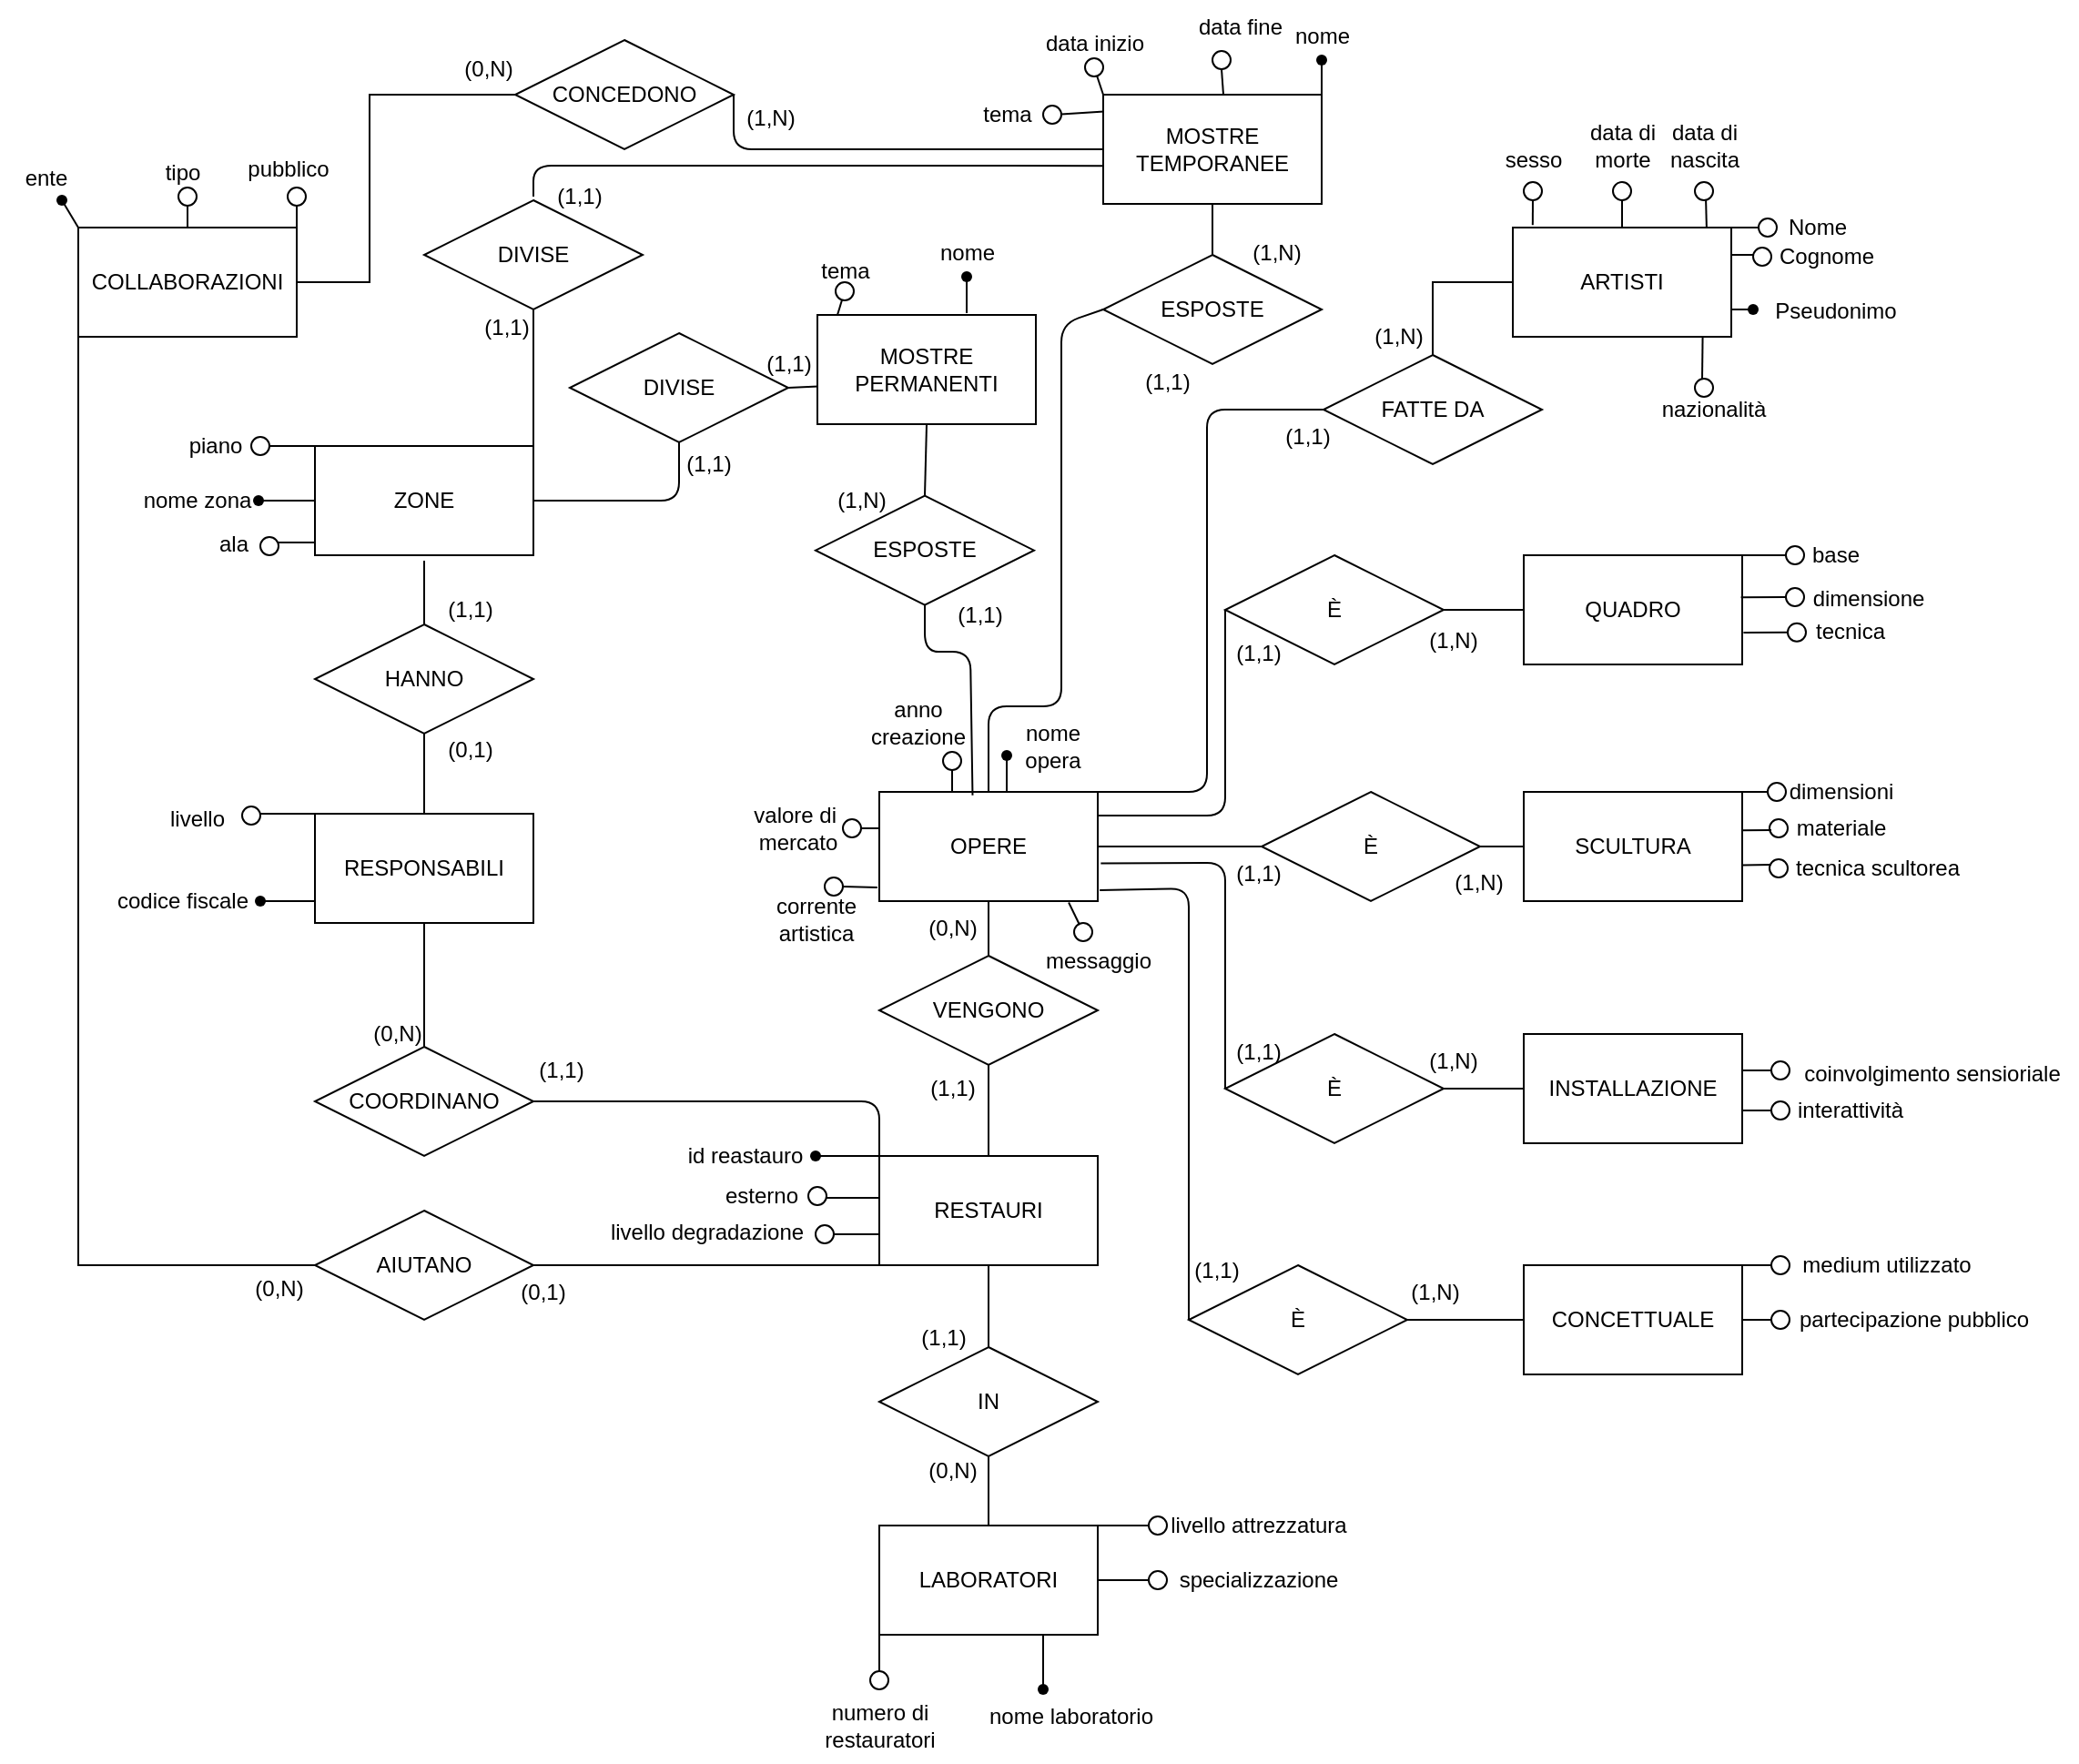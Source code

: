 <mxfile>
    <diagram id="xNnMe4KT0I3tn3u3Hzut" name="Page-1">
        <mxGraphModel dx="2915" dy="965" grid="1" gridSize="10" guides="1" tooltips="1" connect="1" arrows="1" fold="1" page="1" pageScale="1" pageWidth="850" pageHeight="1100" math="0" shadow="0">
            <root>
                <mxCell id="0"/>
                <mxCell id="1" parent="0"/>
                <mxCell id="3" value="RESTAURI" style="rounded=0;whiteSpace=wrap;html=1;" parent="1" vertex="1">
                    <mxGeometry x="30" y="685" width="120" height="60" as="geometry"/>
                </mxCell>
                <mxCell id="4" value="INSTALLAZIONE" style="rounded=0;whiteSpace=wrap;html=1;" parent="1" vertex="1">
                    <mxGeometry x="384" y="618" width="120" height="60" as="geometry"/>
                </mxCell>
                <mxCell id="5" value="SCULTURA" style="rounded=0;whiteSpace=wrap;html=1;" parent="1" vertex="1">
                    <mxGeometry x="384" y="485" width="120" height="60" as="geometry"/>
                </mxCell>
                <mxCell id="6" value="QUADRO" style="rounded=0;whiteSpace=wrap;html=1;" parent="1" vertex="1">
                    <mxGeometry x="384" y="355" width="120" height="60" as="geometry"/>
                </mxCell>
                <mxCell id="7" value="ARTISTI" style="rounded=0;whiteSpace=wrap;html=1;" parent="1" vertex="1">
                    <mxGeometry x="378" y="175" width="120" height="60" as="geometry"/>
                </mxCell>
                <mxCell id="8" value="OPERE" style="rounded=0;whiteSpace=wrap;html=1;" parent="1" vertex="1">
                    <mxGeometry x="30" y="485" width="120" height="60" as="geometry"/>
                </mxCell>
                <mxCell id="10" value="LABORATORI" style="rounded=0;whiteSpace=wrap;html=1;" parent="1" vertex="1">
                    <mxGeometry x="30" y="888" width="120" height="60" as="geometry"/>
                </mxCell>
                <mxCell id="12" value="" style="endArrow=none;html=1;rounded=0;entryX=0;entryY=0.5;entryDx=0;entryDy=0;" parent="1" target="7" edge="1">
                    <mxGeometry width="50" height="50" relative="1" as="geometry">
                        <mxPoint x="334" y="265" as="sourcePoint"/>
                        <mxPoint x="364" y="275" as="targetPoint"/>
                        <Array as="points">
                            <mxPoint x="334" y="205"/>
                        </Array>
                    </mxGeometry>
                </mxCell>
                <mxCell id="13" value="" style="endArrow=none;html=1;rounded=0;entryX=0.5;entryY=1;entryDx=0;entryDy=0;exitX=0.5;exitY=0;exitDx=0;exitDy=0;" parent="1" source="16" target="8" edge="1">
                    <mxGeometry width="50" height="50" relative="1" as="geometry">
                        <mxPoint x="190" y="775" as="sourcePoint"/>
                        <mxPoint x="240" y="725" as="targetPoint"/>
                    </mxGeometry>
                </mxCell>
                <mxCell id="14" value="" style="endArrow=none;html=1;rounded=0;entryX=0;entryY=0.5;entryDx=0;entryDy=0;exitX=1;exitY=0.5;exitDx=0;exitDy=0;" parent="1" source="211" target="4" edge="1">
                    <mxGeometry width="50" height="50" relative="1" as="geometry">
                        <mxPoint x="340" y="518" as="sourcePoint"/>
                        <mxPoint x="380" y="535" as="targetPoint"/>
                        <Array as="points">
                            <mxPoint x="340" y="648"/>
                        </Array>
                    </mxGeometry>
                </mxCell>
                <mxCell id="15" value="" style="endArrow=none;html=1;rounded=0;entryX=0;entryY=0.5;entryDx=0;entryDy=0;exitX=1;exitY=0.5;exitDx=0;exitDy=0;" parent="1" source="213" target="6" edge="1">
                    <mxGeometry width="50" height="50" relative="1" as="geometry">
                        <mxPoint x="340" y="518" as="sourcePoint"/>
                        <mxPoint x="370" y="385" as="targetPoint"/>
                        <Array as="points">
                            <mxPoint x="340" y="385"/>
                        </Array>
                    </mxGeometry>
                </mxCell>
                <mxCell id="16" value="VENGONO" style="rhombus;whiteSpace=wrap;html=1;" parent="1" vertex="1">
                    <mxGeometry x="30" y="575" width="120" height="60" as="geometry"/>
                </mxCell>
                <mxCell id="17" value="IN" style="rhombus;whiteSpace=wrap;html=1;" parent="1" vertex="1">
                    <mxGeometry x="30" y="790" width="120" height="60" as="geometry"/>
                </mxCell>
                <mxCell id="18" value="ESPOSTE" style="rhombus;whiteSpace=wrap;html=1;" parent="1" vertex="1">
                    <mxGeometry x="153" y="190" width="120" height="60" as="geometry"/>
                </mxCell>
                <mxCell id="19" value="COORDINANO" style="rhombus;whiteSpace=wrap;html=1;" parent="1" vertex="1">
                    <mxGeometry x="-280" y="625" width="120" height="60" as="geometry"/>
                </mxCell>
                <mxCell id="20" value="HANNO" style="rhombus;whiteSpace=wrap;html=1;" parent="1" vertex="1">
                    <mxGeometry x="-280" y="393" width="120" height="60" as="geometry"/>
                </mxCell>
                <mxCell id="21" value="CONCEDONO" style="rhombus;whiteSpace=wrap;html=1;" parent="1" vertex="1">
                    <mxGeometry x="-170" y="72" width="120" height="60" as="geometry"/>
                </mxCell>
                <mxCell id="22" value="DIVISE" style="rhombus;whiteSpace=wrap;html=1;" parent="1" vertex="1">
                    <mxGeometry x="-220" y="160" width="120" height="60" as="geometry"/>
                </mxCell>
                <mxCell id="23" value="" style="endArrow=none;html=1;rounded=0;entryX=0.5;entryY=1;entryDx=0;entryDy=0;exitX=0.5;exitY=0;exitDx=0;exitDy=0;" parent="1" source="17" target="3" edge="1">
                    <mxGeometry width="50" height="50" relative="1" as="geometry">
                        <mxPoint x="220" y="825" as="sourcePoint"/>
                        <mxPoint x="270" y="775" as="targetPoint"/>
                    </mxGeometry>
                </mxCell>
                <mxCell id="30" value="" style="endArrow=none;html=1;rounded=0;entryX=0.5;entryY=1;entryDx=0;entryDy=0;exitX=0.5;exitY=0;exitDx=0;exitDy=0;" parent="1" source="3" target="16" edge="1">
                    <mxGeometry width="50" height="50" relative="1" as="geometry">
                        <mxPoint x="180" y="625" as="sourcePoint"/>
                        <mxPoint x="230" y="575" as="targetPoint"/>
                    </mxGeometry>
                </mxCell>
                <mxCell id="31" value="" style="endArrow=none;html=1;rounded=0;entryX=0.5;entryY=1;entryDx=0;entryDy=0;exitX=0.5;exitY=0;exitDx=0;exitDy=0;" parent="1" source="10" target="17" edge="1">
                    <mxGeometry width="50" height="50" relative="1" as="geometry">
                        <mxPoint x="-60" y="865" as="sourcePoint"/>
                        <mxPoint x="-10" y="815" as="targetPoint"/>
                    </mxGeometry>
                </mxCell>
                <mxCell id="33" value="MOSTRE&lt;br&gt;TEMPORANEE" style="rounded=0;whiteSpace=wrap;html=1;" parent="1" vertex="1">
                    <mxGeometry x="153" y="102" width="120" height="60" as="geometry"/>
                </mxCell>
                <mxCell id="34" value="MOSTRE&lt;br&gt;PERMANENTI" style="rounded=0;whiteSpace=wrap;html=1;" parent="1" vertex="1">
                    <mxGeometry x="-4" y="223" width="120" height="60" as="geometry"/>
                </mxCell>
                <mxCell id="35" value="ZONE" style="rounded=0;whiteSpace=wrap;html=1;" parent="1" vertex="1">
                    <mxGeometry x="-280" y="295" width="120" height="60" as="geometry"/>
                </mxCell>
                <mxCell id="36" value="RESPONSABILI" style="rounded=0;whiteSpace=wrap;html=1;" parent="1" vertex="1">
                    <mxGeometry x="-280" y="497" width="120" height="60" as="geometry"/>
                </mxCell>
                <mxCell id="37" value="" style="endArrow=none;html=1;rounded=0;entryX=0.5;entryY=1;entryDx=0;entryDy=0;exitX=0.5;exitY=0;exitDx=0;exitDy=0;" parent="1" source="36" target="20" edge="1">
                    <mxGeometry width="50" height="50" relative="1" as="geometry">
                        <mxPoint x="-320" y="455" as="sourcePoint"/>
                        <mxPoint x="-480" y="575" as="targetPoint"/>
                    </mxGeometry>
                </mxCell>
                <mxCell id="38" value="COLLABORAZIONI" style="rounded=0;whiteSpace=wrap;html=1;" parent="1" vertex="1">
                    <mxGeometry x="-410" y="175" width="120" height="60" as="geometry"/>
                </mxCell>
                <mxCell id="39" value="" style="endArrow=none;html=1;rounded=0;exitX=0;exitY=0.5;exitDx=0;exitDy=0;" parent="1" source="40" edge="1">
                    <mxGeometry width="50" height="50" relative="1" as="geometry">
                        <mxPoint x="-440" y="728.333" as="sourcePoint"/>
                        <mxPoint x="-410" y="238" as="targetPoint"/>
                        <Array as="points">
                            <mxPoint x="-410" y="745"/>
                            <mxPoint x="-410" y="228"/>
                        </Array>
                    </mxGeometry>
                </mxCell>
                <mxCell id="40" value="AIUTANO" style="rhombus;whiteSpace=wrap;html=1;" parent="1" vertex="1">
                    <mxGeometry x="-280" y="715" width="120" height="60" as="geometry"/>
                </mxCell>
                <mxCell id="41" value="" style="endArrow=none;html=1;rounded=0;entryX=0;entryY=0.5;entryDx=0;entryDy=0;exitX=1;exitY=0.5;exitDx=0;exitDy=0;" parent="1" source="38" target="21" edge="1">
                    <mxGeometry width="50" height="50" relative="1" as="geometry">
                        <mxPoint x="-260" y="285" as="sourcePoint"/>
                        <mxPoint x="-280" y="205" as="targetPoint"/>
                        <Array as="points">
                            <mxPoint x="-250" y="205"/>
                            <mxPoint x="-250" y="102"/>
                        </Array>
                    </mxGeometry>
                </mxCell>
                <mxCell id="44" value="" style="ellipse;whiteSpace=wrap;html=1;aspect=fixed;" parent="1" vertex="1">
                    <mxGeometry x="10" y="500" width="10" height="10" as="geometry"/>
                </mxCell>
                <mxCell id="45" value="" style="ellipse;whiteSpace=wrap;html=1;aspect=fixed;" parent="1" vertex="1">
                    <mxGeometry y="532" width="10" height="10" as="geometry"/>
                </mxCell>
                <mxCell id="46" value="" style="ellipse;whiteSpace=wrap;html=1;aspect=fixed;" parent="1" vertex="1">
                    <mxGeometry x="520" y="655" width="10" height="10" as="geometry"/>
                </mxCell>
                <mxCell id="47" value="" style="ellipse;whiteSpace=wrap;html=1;aspect=fixed;" parent="1" vertex="1">
                    <mxGeometry x="529" y="392.34" width="10" height="10" as="geometry"/>
                </mxCell>
                <mxCell id="48" value="" style="ellipse;whiteSpace=wrap;html=1;aspect=fixed;" parent="1" vertex="1">
                    <mxGeometry x="519" y="500" width="10" height="10" as="geometry"/>
                </mxCell>
                <mxCell id="49" value="" style="ellipse;whiteSpace=wrap;html=1;aspect=fixed;" parent="1" vertex="1">
                    <mxGeometry x="519" y="522" width="10" height="10" as="geometry"/>
                </mxCell>
                <mxCell id="50" value="" style="ellipse;whiteSpace=wrap;html=1;aspect=fixed;" parent="1" vertex="1">
                    <mxGeometry x="520" y="633" width="10" height="10" as="geometry"/>
                </mxCell>
                <mxCell id="51" value="" style="ellipse;whiteSpace=wrap;html=1;aspect=fixed;" parent="1" vertex="1">
                    <mxGeometry x="137" y="557" width="10" height="10" as="geometry"/>
                </mxCell>
                <mxCell id="52" value="" style="ellipse;whiteSpace=wrap;html=1;aspect=fixed;" parent="1" vertex="1">
                    <mxGeometry x="520" y="740" width="10" height="10" as="geometry"/>
                </mxCell>
                <mxCell id="53" value="" style="ellipse;whiteSpace=wrap;html=1;aspect=fixed;" parent="1" vertex="1">
                    <mxGeometry x="520" y="770" width="10" height="10" as="geometry"/>
                </mxCell>
                <mxCell id="54" value="" style="endArrow=none;html=1;" parent="1" target="55" edge="1">
                    <mxGeometry width="50" height="50" relative="1" as="geometry">
                        <mxPoint x="100" y="485" as="sourcePoint"/>
                        <mxPoint x="100" y="465" as="targetPoint"/>
                    </mxGeometry>
                </mxCell>
                <mxCell id="55" value="" style="shape=waypoint;sketch=0;fillStyle=solid;size=6;pointerEvents=1;points=[];fillColor=none;resizable=0;rotatable=0;perimeter=centerPerimeter;snapToPoint=1;" parent="1" vertex="1">
                    <mxGeometry x="90.0" y="455" width="20" height="20" as="geometry"/>
                </mxCell>
                <mxCell id="56" value="nome&lt;br&gt;opera" style="text;html=1;align=center;verticalAlign=middle;resizable=0;points=[];autosize=1;strokeColor=none;fillColor=none;" parent="1" vertex="1">
                    <mxGeometry x="100" y="440" width="50" height="40" as="geometry"/>
                </mxCell>
                <mxCell id="57" value="anno&lt;br&gt;creazione" style="text;html=1;align=center;verticalAlign=middle;resizable=0;points=[];autosize=1;strokeColor=none;fillColor=none;" parent="1" vertex="1">
                    <mxGeometry x="11" y="427" width="80" height="40" as="geometry"/>
                </mxCell>
                <mxCell id="58" value="" style="endArrow=none;html=1;startArrow=none;" parent="1" source="60" edge="1">
                    <mxGeometry width="50" height="50" relative="1" as="geometry">
                        <mxPoint x="70" y="465" as="sourcePoint"/>
                        <mxPoint x="70" y="485" as="targetPoint"/>
                    </mxGeometry>
                </mxCell>
                <mxCell id="59" value="" style="endArrow=none;html=1;" parent="1" target="60" edge="1">
                    <mxGeometry width="50" height="50" relative="1" as="geometry">
                        <mxPoint x="70" y="465" as="sourcePoint"/>
                        <mxPoint x="70.0" y="485" as="targetPoint"/>
                    </mxGeometry>
                </mxCell>
                <mxCell id="60" value="" style="ellipse;whiteSpace=wrap;html=1;aspect=fixed;" parent="1" vertex="1">
                    <mxGeometry x="65" y="463" width="10" height="10" as="geometry"/>
                </mxCell>
                <mxCell id="61" value="FATTE DA" style="rhombus;whiteSpace=wrap;html=1;" parent="1" vertex="1">
                    <mxGeometry x="274" y="245" width="120" height="60" as="geometry"/>
                </mxCell>
                <mxCell id="62" value="" style="endArrow=none;html=1;entryX=0;entryY=0.5;entryDx=0;entryDy=0;exitX=1;exitY=0;exitDx=0;exitDy=0;" parent="1" source="8" target="61" edge="1">
                    <mxGeometry width="50" height="50" relative="1" as="geometry">
                        <mxPoint x="222" y="355.0" as="sourcePoint"/>
                        <mxPoint x="342" y="325" as="targetPoint"/>
                        <Array as="points">
                            <mxPoint x="210" y="485"/>
                            <mxPoint x="210" y="275"/>
                        </Array>
                    </mxGeometry>
                </mxCell>
                <mxCell id="65" value="" style="endArrow=none;html=1;" parent="1" edge="1">
                    <mxGeometry width="50" height="50" relative="1" as="geometry">
                        <mxPoint x="20" y="505" as="sourcePoint"/>
                        <mxPoint x="30" y="505" as="targetPoint"/>
                    </mxGeometry>
                </mxCell>
                <mxCell id="66" value="valore di&amp;nbsp;&lt;br&gt;mercato" style="text;html=1;align=center;verticalAlign=middle;resizable=0;points=[];autosize=1;strokeColor=none;fillColor=none;" parent="1" vertex="1">
                    <mxGeometry x="-50" y="485" width="70" height="40" as="geometry"/>
                </mxCell>
                <mxCell id="67" value="CONCETTUALE" style="rounded=0;whiteSpace=wrap;html=1;" parent="1" vertex="1">
                    <mxGeometry x="384" y="745" width="120" height="60" as="geometry"/>
                </mxCell>
                <mxCell id="68" value="" style="endArrow=none;html=1;entryX=0;entryY=0.5;entryDx=0;entryDy=0;exitX=1;exitY=0.5;exitDx=0;exitDy=0;" parent="1" source="212" target="5" edge="1">
                    <mxGeometry width="50" height="50" relative="1" as="geometry">
                        <mxPoint x="340" y="515" as="sourcePoint"/>
                        <mxPoint x="360" y="548" as="targetPoint"/>
                    </mxGeometry>
                </mxCell>
                <mxCell id="70" value="" style="endArrow=none;html=1;exitX=1;exitY=0;exitDx=0;exitDy=0;startArrow=none;" parent="1" source="72" edge="1">
                    <mxGeometry width="50" height="50" relative="1" as="geometry">
                        <mxPoint x="510" y="378" as="sourcePoint"/>
                        <mxPoint x="530" y="355" as="targetPoint"/>
                    </mxGeometry>
                </mxCell>
                <mxCell id="71" value="" style="endArrow=none;html=1;exitX=1;exitY=0;exitDx=0;exitDy=0;" parent="1" source="6" target="72" edge="1">
                    <mxGeometry width="50" height="50" relative="1" as="geometry">
                        <mxPoint x="504" y="355.0" as="sourcePoint"/>
                        <mxPoint x="530" y="355" as="targetPoint"/>
                    </mxGeometry>
                </mxCell>
                <mxCell id="72" value="" style="ellipse;whiteSpace=wrap;html=1;aspect=fixed;" parent="1" vertex="1">
                    <mxGeometry x="528" y="350" width="10" height="10" as="geometry"/>
                </mxCell>
                <mxCell id="73" value="base" style="text;html=1;align=center;verticalAlign=middle;resizable=0;points=[];autosize=1;strokeColor=none;fillColor=none;" parent="1" vertex="1">
                    <mxGeometry x="530" y="340" width="50" height="30" as="geometry"/>
                </mxCell>
                <mxCell id="74" value="" style="endArrow=none;html=1;exitX=0.994;exitY=0.386;exitDx=0;exitDy=0;exitPerimeter=0;startArrow=none;" parent="1" source="76" edge="1">
                    <mxGeometry width="50" height="50" relative="1" as="geometry">
                        <mxPoint x="560" y="428" as="sourcePoint"/>
                        <mxPoint x="530" y="378" as="targetPoint"/>
                    </mxGeometry>
                </mxCell>
                <mxCell id="75" value="" style="endArrow=none;html=1;exitX=0.994;exitY=0.386;exitDx=0;exitDy=0;exitPerimeter=0;" parent="1" source="6" target="76" edge="1">
                    <mxGeometry width="50" height="50" relative="1" as="geometry">
                        <mxPoint x="503.28" y="378.16" as="sourcePoint"/>
                        <mxPoint x="530" y="378" as="targetPoint"/>
                    </mxGeometry>
                </mxCell>
                <mxCell id="76" value="" style="ellipse;whiteSpace=wrap;html=1;aspect=fixed;" parent="1" vertex="1">
                    <mxGeometry x="528" y="373" width="10" height="10" as="geometry"/>
                </mxCell>
                <mxCell id="77" value="dimensione" style="text;html=1;align=center;verticalAlign=middle;resizable=0;points=[];autosize=1;strokeColor=none;fillColor=none;" parent="1" vertex="1">
                    <mxGeometry x="533" y="364.34" width="80" height="30" as="geometry"/>
                </mxCell>
                <mxCell id="78" value="" style="endArrow=none;html=1;exitX=1.006;exitY=0.642;exitDx=0;exitDy=0;exitPerimeter=0;entryX=0;entryY=0.5;entryDx=0;entryDy=0;" parent="1" target="47" edge="1">
                    <mxGeometry width="50" height="50" relative="1" as="geometry">
                        <mxPoint x="504.72" y="397.52" as="sourcePoint"/>
                        <mxPoint x="529" y="399.34" as="targetPoint"/>
                    </mxGeometry>
                </mxCell>
                <mxCell id="79" value="" style="endArrow=none;html=1;entryX=-0.009;entryY=0.874;entryDx=0;entryDy=0;entryPerimeter=0;" parent="1" target="8" edge="1">
                    <mxGeometry width="50" height="50" relative="1" as="geometry">
                        <mxPoint x="10" y="537" as="sourcePoint"/>
                        <mxPoint x="10" y="558" as="targetPoint"/>
                    </mxGeometry>
                </mxCell>
                <mxCell id="80" value="corrente&lt;br&gt;artistica" style="text;html=1;align=center;verticalAlign=middle;resizable=0;points=[];autosize=1;strokeColor=none;fillColor=none;" parent="1" vertex="1">
                    <mxGeometry x="-40" y="535" width="70" height="40" as="geometry"/>
                </mxCell>
                <mxCell id="81" value="tecnica" style="text;html=1;align=center;verticalAlign=middle;resizable=0;points=[];autosize=1;strokeColor=none;fillColor=none;" parent="1" vertex="1">
                    <mxGeometry x="533" y="382.34" width="60" height="30" as="geometry"/>
                </mxCell>
                <mxCell id="82" value="" style="endArrow=none;html=1;exitX=1;exitY=0;exitDx=0;exitDy=0;startArrow=none;" parent="1" source="84" edge="1">
                    <mxGeometry width="50" height="50" relative="1" as="geometry">
                        <mxPoint x="530" y="538" as="sourcePoint"/>
                        <mxPoint x="520" y="485" as="targetPoint"/>
                    </mxGeometry>
                </mxCell>
                <mxCell id="83" value="" style="endArrow=none;html=1;exitX=1;exitY=0;exitDx=0;exitDy=0;" parent="1" source="5" target="84" edge="1">
                    <mxGeometry width="50" height="50" relative="1" as="geometry">
                        <mxPoint x="504" y="485" as="sourcePoint"/>
                        <mxPoint x="520" y="485" as="targetPoint"/>
                    </mxGeometry>
                </mxCell>
                <mxCell id="84" value="" style="ellipse;whiteSpace=wrap;html=1;aspect=fixed;" parent="1" vertex="1">
                    <mxGeometry x="518" y="480" width="10" height="10" as="geometry"/>
                </mxCell>
                <mxCell id="85" value="dimensioni" style="text;html=1;align=center;verticalAlign=middle;resizable=0;points=[];autosize=1;strokeColor=none;fillColor=none;" parent="1" vertex="1">
                    <mxGeometry x="518" y="470" width="80" height="30" as="geometry"/>
                </mxCell>
                <mxCell id="86" value="" style="endArrow=none;html=1;exitX=0.999;exitY=0.671;exitDx=0;exitDy=0;exitPerimeter=0;" parent="1" source="5" edge="1">
                    <mxGeometry width="50" height="50" relative="1" as="geometry">
                        <mxPoint x="570" y="588" as="sourcePoint"/>
                        <mxPoint x="520" y="525" as="targetPoint"/>
                    </mxGeometry>
                </mxCell>
                <mxCell id="87" value="" style="endArrow=none;html=1;exitX=0.996;exitY=0.353;exitDx=0;exitDy=0;exitPerimeter=0;" parent="1" source="5" edge="1">
                    <mxGeometry width="50" height="50" relative="1" as="geometry">
                        <mxPoint x="530" y="568" as="sourcePoint"/>
                        <mxPoint x="520" y="506" as="targetPoint"/>
                    </mxGeometry>
                </mxCell>
                <mxCell id="88" value="materiale" style="text;html=1;align=center;verticalAlign=middle;resizable=0;points=[];autosize=1;strokeColor=none;fillColor=none;" parent="1" vertex="1">
                    <mxGeometry x="523" y="490" width="70" height="30" as="geometry"/>
                </mxCell>
                <mxCell id="89" value="tecnica scultorea" style="text;html=1;align=center;verticalAlign=middle;resizable=0;points=[];autosize=1;strokeColor=none;fillColor=none;" parent="1" vertex="1">
                    <mxGeometry x="523" y="512" width="110" height="30" as="geometry"/>
                </mxCell>
                <mxCell id="90" value="" style="endArrow=none;html=1;exitX=1.002;exitY=0.333;exitDx=0;exitDy=0;exitPerimeter=0;" parent="1" source="4" edge="1">
                    <mxGeometry width="50" height="50" relative="1" as="geometry">
                        <mxPoint x="510" y="688" as="sourcePoint"/>
                        <mxPoint x="520" y="638" as="targetPoint"/>
                    </mxGeometry>
                </mxCell>
                <mxCell id="91" value="" style="endArrow=none;html=1;exitX=0.999;exitY=0.683;exitDx=0;exitDy=0;exitPerimeter=0;" parent="1" edge="1">
                    <mxGeometry width="50" height="50" relative="1" as="geometry">
                        <mxPoint x="503.88" y="659.98" as="sourcePoint"/>
                        <mxPoint x="520" y="660" as="targetPoint"/>
                    </mxGeometry>
                </mxCell>
                <mxCell id="92" value="" style="endArrow=none;html=1;entryX=0.867;entryY=1.013;entryDx=0;entryDy=0;entryPerimeter=0;" parent="1" target="8" edge="1">
                    <mxGeometry width="50" height="50" relative="1" as="geometry">
                        <mxPoint x="140" y="558" as="sourcePoint"/>
                        <mxPoint x="210" y="568" as="targetPoint"/>
                    </mxGeometry>
                </mxCell>
                <mxCell id="93" value="messaggio" style="text;html=1;align=center;verticalAlign=middle;resizable=0;points=[];autosize=1;strokeColor=none;fillColor=none;" parent="1" vertex="1">
                    <mxGeometry x="110" y="563" width="80" height="30" as="geometry"/>
                </mxCell>
                <mxCell id="94" value="coinvolgimento sensioriale" style="text;html=1;align=center;verticalAlign=middle;resizable=0;points=[];autosize=1;strokeColor=none;fillColor=none;" parent="1" vertex="1">
                    <mxGeometry x="528" y="625" width="160" height="30" as="geometry"/>
                </mxCell>
                <mxCell id="95" value="interattività" style="text;html=1;align=center;verticalAlign=middle;resizable=0;points=[];autosize=1;strokeColor=none;fillColor=none;" parent="1" vertex="1">
                    <mxGeometry x="523" y="645" width="80" height="30" as="geometry"/>
                </mxCell>
                <mxCell id="96" value="" style="endArrow=none;html=1;exitX=1;exitY=0;exitDx=0;exitDy=0;" parent="1" source="67" edge="1">
                    <mxGeometry width="50" height="50" relative="1" as="geometry">
                        <mxPoint x="530" y="808" as="sourcePoint"/>
                        <mxPoint x="520" y="745" as="targetPoint"/>
                    </mxGeometry>
                </mxCell>
                <mxCell id="97" value="medium utilizzato" style="text;html=1;align=center;verticalAlign=middle;resizable=0;points=[];autosize=1;strokeColor=none;fillColor=none;" parent="1" vertex="1">
                    <mxGeometry x="523" y="730" width="120" height="30" as="geometry"/>
                </mxCell>
                <mxCell id="98" value="" style="endArrow=none;html=1;exitX=1;exitY=0.5;exitDx=0;exitDy=0;" parent="1" source="67" edge="1">
                    <mxGeometry width="50" height="50" relative="1" as="geometry">
                        <mxPoint x="530" y="838" as="sourcePoint"/>
                        <mxPoint x="520" y="775" as="targetPoint"/>
                    </mxGeometry>
                </mxCell>
                <mxCell id="99" value="partecipazione pubblico" style="text;html=1;align=center;verticalAlign=middle;resizable=0;points=[];autosize=1;strokeColor=none;fillColor=none;" parent="1" vertex="1">
                    <mxGeometry x="523" y="760" width="150" height="30" as="geometry"/>
                </mxCell>
                <mxCell id="100" value="" style="endArrow=none;html=1;exitX=1;exitY=0;exitDx=0;exitDy=0;startArrow=none;" parent="1" source="102" edge="1">
                    <mxGeometry width="50" height="50" relative="1" as="geometry">
                        <mxPoint x="500" y="178" as="sourcePoint"/>
                        <mxPoint x="520.0" y="175" as="targetPoint"/>
                    </mxGeometry>
                </mxCell>
                <mxCell id="101" value="" style="endArrow=none;html=1;exitX=1;exitY=0;exitDx=0;exitDy=0;" parent="1" source="7" target="102" edge="1">
                    <mxGeometry width="50" height="50" relative="1" as="geometry">
                        <mxPoint x="498" y="175" as="sourcePoint"/>
                        <mxPoint x="520" y="175" as="targetPoint"/>
                    </mxGeometry>
                </mxCell>
                <mxCell id="102" value="" style="ellipse;whiteSpace=wrap;html=1;aspect=fixed;" parent="1" vertex="1">
                    <mxGeometry x="513" y="170" width="10" height="10" as="geometry"/>
                </mxCell>
                <mxCell id="103" value="Nome" style="text;html=1;align=center;verticalAlign=middle;resizable=0;points=[];autosize=1;strokeColor=none;fillColor=none;" parent="1" vertex="1">
                    <mxGeometry x="515" y="160" width="60" height="30" as="geometry"/>
                </mxCell>
                <mxCell id="104" value="" style="endArrow=none;html=1;exitX=1;exitY=0.25;exitDx=0;exitDy=0;" parent="1" source="7" edge="1">
                    <mxGeometry width="50" height="50" relative="1" as="geometry">
                        <mxPoint x="520" y="238" as="sourcePoint"/>
                        <mxPoint x="510.0" y="190" as="targetPoint"/>
                    </mxGeometry>
                </mxCell>
                <mxCell id="105" value="" style="ellipse;whiteSpace=wrap;html=1;aspect=fixed;" parent="1" vertex="1">
                    <mxGeometry x="510" y="186" width="10" height="10" as="geometry"/>
                </mxCell>
                <mxCell id="106" value="Cognome" style="text;html=1;align=center;verticalAlign=middle;resizable=0;points=[];autosize=1;strokeColor=none;fillColor=none;" parent="1" vertex="1">
                    <mxGeometry x="510" y="176" width="80" height="30" as="geometry"/>
                </mxCell>
                <mxCell id="107" value="" style="endArrow=none;html=1;exitX=1;exitY=0.75;exitDx=0;exitDy=0;" parent="1" source="7" target="125" edge="1">
                    <mxGeometry width="50" height="50" relative="1" as="geometry">
                        <mxPoint x="530" y="268" as="sourcePoint"/>
                        <mxPoint x="510" y="220" as="targetPoint"/>
                    </mxGeometry>
                </mxCell>
                <mxCell id="108" value="Pseudonimo" style="text;html=1;align=center;verticalAlign=middle;resizable=0;points=[];autosize=1;strokeColor=none;fillColor=none;" parent="1" vertex="1">
                    <mxGeometry x="510" y="206" width="90" height="30" as="geometry"/>
                </mxCell>
                <mxCell id="109" value="" style="endArrow=none;html=1;exitX=0.887;exitY=-0.001;exitDx=0;exitDy=0;exitPerimeter=0;" parent="1" source="7" edge="1">
                    <mxGeometry width="50" height="50" relative="1" as="geometry">
                        <mxPoint x="480" y="168" as="sourcePoint"/>
                        <mxPoint x="484" y="158.0" as="targetPoint"/>
                    </mxGeometry>
                </mxCell>
                <mxCell id="110" value="" style="ellipse;whiteSpace=wrap;html=1;aspect=fixed;" parent="1" vertex="1">
                    <mxGeometry x="478" y="150" width="10" height="10" as="geometry"/>
                </mxCell>
                <mxCell id="111" value="data di &lt;br&gt;nascita" style="text;html=1;align=center;verticalAlign=middle;resizable=0;points=[];autosize=1;strokeColor=none;fillColor=none;" parent="1" vertex="1">
                    <mxGeometry x="453" y="110" width="60" height="40" as="geometry"/>
                </mxCell>
                <mxCell id="112" value="" style="endArrow=none;html=1;exitX=0.5;exitY=0;exitDx=0;exitDy=0;startArrow=none;" parent="1" source="114" edge="1">
                    <mxGeometry width="50" height="50" relative="1" as="geometry">
                        <mxPoint x="390" y="168" as="sourcePoint"/>
                        <mxPoint x="438" y="158.0" as="targetPoint"/>
                    </mxGeometry>
                </mxCell>
                <mxCell id="113" value="" style="endArrow=none;html=1;exitX=0.5;exitY=0;exitDx=0;exitDy=0;" parent="1" source="7" target="114" edge="1">
                    <mxGeometry width="50" height="50" relative="1" as="geometry">
                        <mxPoint x="438" y="175" as="sourcePoint"/>
                        <mxPoint x="438" y="158" as="targetPoint"/>
                    </mxGeometry>
                </mxCell>
                <mxCell id="114" value="" style="ellipse;whiteSpace=wrap;html=1;aspect=fixed;" parent="1" vertex="1">
                    <mxGeometry x="433" y="150" width="10" height="10" as="geometry"/>
                </mxCell>
                <mxCell id="115" value="data di&lt;br&gt;morte" style="text;html=1;align=center;verticalAlign=middle;resizable=0;points=[];autosize=1;strokeColor=none;fillColor=none;" parent="1" vertex="1">
                    <mxGeometry x="408" y="110" width="60" height="40" as="geometry"/>
                </mxCell>
                <mxCell id="116" value="" style="endArrow=none;html=1;entryX=0.091;entryY=-0.023;entryDx=0;entryDy=0;entryPerimeter=0;" parent="1" target="7" edge="1">
                    <mxGeometry width="50" height="50" relative="1" as="geometry">
                        <mxPoint x="389" y="158.0" as="sourcePoint"/>
                        <mxPoint x="380" y="168" as="targetPoint"/>
                    </mxGeometry>
                </mxCell>
                <mxCell id="117" value="" style="ellipse;whiteSpace=wrap;html=1;aspect=fixed;" parent="1" vertex="1">
                    <mxGeometry x="384" y="150" width="10" height="10" as="geometry"/>
                </mxCell>
                <mxCell id="118" value="sesso" style="text;html=1;align=center;verticalAlign=middle;resizable=0;points=[];autosize=1;strokeColor=none;fillColor=none;" parent="1" vertex="1">
                    <mxGeometry x="364" y="123" width="50" height="30" as="geometry"/>
                </mxCell>
                <mxCell id="119" value="" style="endArrow=none;html=1;entryX=0.869;entryY=1.006;entryDx=0;entryDy=0;entryPerimeter=0;" parent="1" target="7" edge="1">
                    <mxGeometry width="50" height="50" relative="1" as="geometry">
                        <mxPoint x="482" y="258" as="sourcePoint"/>
                        <mxPoint x="490" y="258" as="targetPoint"/>
                    </mxGeometry>
                </mxCell>
                <mxCell id="120" value="" style="ellipse;whiteSpace=wrap;html=1;aspect=fixed;" parent="1" vertex="1">
                    <mxGeometry x="478" y="258" width="10" height="10" as="geometry"/>
                </mxCell>
                <mxCell id="121" value="nazionalità" style="text;html=1;align=center;verticalAlign=middle;resizable=0;points=[];autosize=1;strokeColor=none;fillColor=none;" parent="1" vertex="1">
                    <mxGeometry x="448" y="260" width="80" height="30" as="geometry"/>
                </mxCell>
                <mxCell id="122" value="" style="endArrow=none;html=1;startArrow=none;" parent="1" edge="1">
                    <mxGeometry width="50" height="50" relative="1" as="geometry">
                        <mxPoint x="273" y="87" as="sourcePoint"/>
                        <mxPoint x="273" y="103" as="targetPoint"/>
                    </mxGeometry>
                </mxCell>
                <mxCell id="123" value="" style="endArrow=none;html=1;" parent="1" edge="1">
                    <mxGeometry width="50" height="50" relative="1" as="geometry">
                        <mxPoint x="273" y="83" as="sourcePoint"/>
                        <mxPoint x="273" y="87" as="targetPoint"/>
                    </mxGeometry>
                </mxCell>
                <mxCell id="124" value="nome" style="text;html=1;align=center;verticalAlign=middle;resizable=0;points=[];autosize=1;strokeColor=none;fillColor=none;" parent="1" vertex="1">
                    <mxGeometry x="248" y="55" width="50" height="30" as="geometry"/>
                </mxCell>
                <mxCell id="125" value="" style="shape=waypoint;sketch=0;fillStyle=solid;size=6;pointerEvents=1;points=[];fillColor=none;resizable=0;rotatable=0;perimeter=centerPerimeter;snapToPoint=1;" parent="1" vertex="1">
                    <mxGeometry x="500" y="210" width="20" height="20" as="geometry"/>
                </mxCell>
                <mxCell id="127" value="" style="endArrow=none;html=1;exitX=0;exitY=0;exitDx=0;exitDy=0;startArrow=none;" parent="1" source="129" edge="1">
                    <mxGeometry width="50" height="50" relative="1" as="geometry">
                        <mxPoint x="148" y="97" as="sourcePoint"/>
                        <mxPoint x="148" y="87.0" as="targetPoint"/>
                    </mxGeometry>
                </mxCell>
                <mxCell id="128" value="" style="endArrow=none;html=1;exitX=0;exitY=0;exitDx=0;exitDy=0;" parent="1" source="33" target="129" edge="1">
                    <mxGeometry width="50" height="50" relative="1" as="geometry">
                        <mxPoint x="148.0" y="104.0" as="sourcePoint"/>
                        <mxPoint x="148.0" y="87.0" as="targetPoint"/>
                    </mxGeometry>
                </mxCell>
                <mxCell id="129" value="" style="ellipse;whiteSpace=wrap;html=1;aspect=fixed;" parent="1" vertex="1">
                    <mxGeometry x="143" y="82" width="10" height="10" as="geometry"/>
                </mxCell>
                <mxCell id="130" value="data inizio" style="text;html=1;align=center;verticalAlign=middle;resizable=0;points=[];autosize=1;strokeColor=none;fillColor=none;" parent="1" vertex="1">
                    <mxGeometry x="108" y="59" width="80" height="30" as="geometry"/>
                </mxCell>
                <mxCell id="131" value="" style="endArrow=none;html=1;exitX=0.5;exitY=0;exitDx=0;exitDy=0;entryX=0.5;entryY=1;entryDx=0;entryDy=0;" parent="1" target="132" edge="1">
                    <mxGeometry width="50" height="50" relative="1" as="geometry">
                        <mxPoint x="219" y="102" as="sourcePoint"/>
                        <mxPoint x="215" y="87" as="targetPoint"/>
                    </mxGeometry>
                </mxCell>
                <mxCell id="132" value="" style="ellipse;whiteSpace=wrap;html=1;aspect=fixed;" parent="1" vertex="1">
                    <mxGeometry x="213" y="78" width="10" height="10" as="geometry"/>
                </mxCell>
                <mxCell id="133" value="data fine" style="text;html=1;align=center;verticalAlign=middle;resizable=0;points=[];autosize=1;strokeColor=none;fillColor=none;" parent="1" vertex="1">
                    <mxGeometry x="193" y="50" width="70" height="30" as="geometry"/>
                </mxCell>
                <mxCell id="137" value="" style="shape=waypoint;sketch=0;fillStyle=solid;size=6;pointerEvents=1;points=[];fillColor=none;resizable=0;rotatable=0;perimeter=centerPerimeter;snapToPoint=1;" parent="1" vertex="1">
                    <mxGeometry x="263" y="73" width="20" height="20" as="geometry"/>
                </mxCell>
                <mxCell id="138" value="" style="endArrow=none;html=1;exitX=1;exitY=0;exitDx=0;exitDy=0;startArrow=none;" parent="1" source="147" edge="1">
                    <mxGeometry width="50" height="50" relative="1" as="geometry">
                        <mxPoint x="-450" y="168" as="sourcePoint"/>
                        <mxPoint x="-290" y="158.0" as="targetPoint"/>
                    </mxGeometry>
                </mxCell>
                <mxCell id="140" value="ente" style="text;html=1;align=center;verticalAlign=middle;resizable=0;points=[];autosize=1;strokeColor=none;fillColor=none;" parent="1" vertex="1">
                    <mxGeometry x="-453" y="133" width="50" height="30" as="geometry"/>
                </mxCell>
                <mxCell id="141" value="" style="endArrow=none;html=1;entryX=0.5;entryY=0;entryDx=0;entryDy=0;startArrow=none;" parent="1" source="143" target="38" edge="1">
                    <mxGeometry width="50" height="50" relative="1" as="geometry">
                        <mxPoint x="-350" y="158" as="sourcePoint"/>
                        <mxPoint x="-340" y="258" as="targetPoint"/>
                    </mxGeometry>
                </mxCell>
                <mxCell id="142" value="" style="endArrow=none;html=1;entryX=0.5;entryY=0;entryDx=0;entryDy=0;" parent="1" target="143" edge="1">
                    <mxGeometry width="50" height="50" relative="1" as="geometry">
                        <mxPoint x="-350" y="158.0" as="sourcePoint"/>
                        <mxPoint x="-350" y="175.0" as="targetPoint"/>
                    </mxGeometry>
                </mxCell>
                <mxCell id="143" value="" style="ellipse;whiteSpace=wrap;html=1;aspect=fixed;" parent="1" vertex="1">
                    <mxGeometry x="-355" y="153" width="10" height="10" as="geometry"/>
                </mxCell>
                <mxCell id="144" value="tipo" style="text;html=1;align=center;verticalAlign=middle;resizable=0;points=[];autosize=1;strokeColor=none;fillColor=none;" parent="1" vertex="1">
                    <mxGeometry x="-373" y="130" width="40" height="30" as="geometry"/>
                </mxCell>
                <mxCell id="148" value="pubblico" style="text;html=1;align=center;verticalAlign=middle;resizable=0;points=[];autosize=1;strokeColor=none;fillColor=none;" parent="1" vertex="1">
                    <mxGeometry x="-330" y="128" width="70" height="30" as="geometry"/>
                </mxCell>
                <mxCell id="149" value="" style="endArrow=none;html=1;entryX=0;entryY=0;entryDx=0;entryDy=0;" parent="1" target="35" edge="1">
                    <mxGeometry width="50" height="50" relative="1" as="geometry">
                        <mxPoint x="-310" y="295" as="sourcePoint"/>
                        <mxPoint x="-310" y="288" as="targetPoint"/>
                    </mxGeometry>
                </mxCell>
                <mxCell id="150" value="" style="ellipse;whiteSpace=wrap;html=1;aspect=fixed;" parent="1" vertex="1">
                    <mxGeometry x="-315" y="290" width="10" height="10" as="geometry"/>
                </mxCell>
                <mxCell id="151" value="" style="endArrow=none;html=1;entryX=0;entryY=0.5;entryDx=0;entryDy=0;" parent="1" target="35" edge="1">
                    <mxGeometry width="50" height="50" relative="1" as="geometry">
                        <mxPoint x="-310" y="325" as="sourcePoint"/>
                        <mxPoint x="-310" y="328" as="targetPoint"/>
                    </mxGeometry>
                </mxCell>
                <mxCell id="152" value="" style="shape=waypoint;sketch=0;fillStyle=solid;size=6;pointerEvents=1;points=[];fillColor=none;resizable=0;rotatable=0;perimeter=centerPerimeter;snapToPoint=1;" parent="1" vertex="1">
                    <mxGeometry x="-321" y="315" width="20" height="20" as="geometry"/>
                </mxCell>
                <mxCell id="153" value="nome zona" style="text;html=1;align=center;verticalAlign=middle;resizable=0;points=[];autosize=1;strokeColor=none;fillColor=none;" parent="1" vertex="1">
                    <mxGeometry x="-385" y="310" width="80" height="30" as="geometry"/>
                </mxCell>
                <mxCell id="154" value="piano" style="text;html=1;align=center;verticalAlign=middle;resizable=0;points=[];autosize=1;strokeColor=none;fillColor=none;" parent="1" vertex="1">
                    <mxGeometry x="-360" y="280" width="50" height="30" as="geometry"/>
                </mxCell>
                <mxCell id="155" value="" style="endArrow=none;html=1;exitX=0.5;exitY=0;exitDx=0;exitDy=0;" parent="1" source="20" edge="1">
                    <mxGeometry width="50" height="50" relative="1" as="geometry">
                        <mxPoint x="-270" y="408" as="sourcePoint"/>
                        <mxPoint x="-220" y="358" as="targetPoint"/>
                    </mxGeometry>
                </mxCell>
                <mxCell id="156" value="" style="endArrow=none;html=1;entryX=0.5;entryY=1;entryDx=0;entryDy=0;exitX=0.5;exitY=0;exitDx=0;exitDy=0;" parent="1" source="19" target="36" edge="1">
                    <mxGeometry width="50" height="50" relative="1" as="geometry">
                        <mxPoint x="-270" y="638" as="sourcePoint"/>
                        <mxPoint x="-220" y="588" as="targetPoint"/>
                    </mxGeometry>
                </mxCell>
                <mxCell id="157" value="" style="endArrow=none;html=1;entryX=1;entryY=0.5;entryDx=0;entryDy=0;exitX=0;exitY=1;exitDx=0;exitDy=0;" parent="1" source="3" target="40" edge="1">
                    <mxGeometry width="50" height="50" relative="1" as="geometry">
                        <mxPoint x="-170" y="808" as="sourcePoint"/>
                        <mxPoint x="-120" y="758" as="targetPoint"/>
                    </mxGeometry>
                </mxCell>
                <mxCell id="158" value="" style="endArrow=none;html=1;entryX=0;entryY=0;entryDx=0;entryDy=0;" parent="1" target="36" edge="1">
                    <mxGeometry width="50" height="50" relative="1" as="geometry">
                        <mxPoint x="-310" y="497" as="sourcePoint"/>
                        <mxPoint x="-320" y="538" as="targetPoint"/>
                    </mxGeometry>
                </mxCell>
                <mxCell id="159" value="" style="ellipse;whiteSpace=wrap;html=1;aspect=fixed;" parent="1" vertex="1">
                    <mxGeometry x="-320" y="493" width="10" height="10" as="geometry"/>
                </mxCell>
                <mxCell id="160" value="livello" style="text;html=1;align=center;verticalAlign=middle;resizable=0;points=[];autosize=1;strokeColor=none;fillColor=none;" parent="1" vertex="1">
                    <mxGeometry x="-370" y="485" width="50" height="30" as="geometry"/>
                </mxCell>
                <mxCell id="161" value="" style="endArrow=none;html=1;entryX=0;entryY=0;entryDx=0;entryDy=0;" parent="1" source="188" edge="1">
                    <mxGeometry width="50" height="50" relative="1" as="geometry">
                        <mxPoint x="-310" y="545" as="sourcePoint"/>
                        <mxPoint x="-280" y="545" as="targetPoint"/>
                    </mxGeometry>
                </mxCell>
                <mxCell id="162" value="codice fiscale" style="text;html=1;align=center;verticalAlign=middle;resizable=0;points=[];autosize=1;strokeColor=none;fillColor=none;" parent="1" vertex="1">
                    <mxGeometry x="-403" y="530" width="100" height="30" as="geometry"/>
                </mxCell>
                <mxCell id="163" value="" style="endArrow=none;html=1;exitX=1;exitY=0.5;exitDx=0;exitDy=0;entryX=0;entryY=0;entryDx=0;entryDy=0;" parent="1" source="19" target="3" edge="1">
                    <mxGeometry width="50" height="50" relative="1" as="geometry">
                        <mxPoint x="-110" y="648" as="sourcePoint"/>
                        <mxPoint x="-60" y="598" as="targetPoint"/>
                        <Array as="points">
                            <mxPoint x="30" y="655"/>
                        </Array>
                    </mxGeometry>
                </mxCell>
                <mxCell id="164" value="" style="endArrow=none;html=1;entryX=0;entryY=0;entryDx=0;entryDy=0;startArrow=none;" parent="1" source="167" target="3" edge="1">
                    <mxGeometry width="50" height="50" relative="1" as="geometry">
                        <mxPoint x="-2" y="685" as="sourcePoint"/>
                        <mxPoint x="-10" y="688" as="targetPoint"/>
                    </mxGeometry>
                </mxCell>
                <mxCell id="165" value="id reastauro" style="text;html=1;align=center;verticalAlign=middle;resizable=0;points=[];autosize=1;strokeColor=none;fillColor=none;" parent="1" vertex="1">
                    <mxGeometry x="-89" y="670" width="90" height="30" as="geometry"/>
                </mxCell>
                <mxCell id="166" value="" style="endArrow=none;html=1;entryDx=0;entryDy=0;startArrow=none;" parent="1" target="167" edge="1">
                    <mxGeometry width="50" height="50" relative="1" as="geometry">
                        <mxPoint x="-2" y="685" as="sourcePoint"/>
                        <mxPoint x="30" y="685" as="targetPoint"/>
                    </mxGeometry>
                </mxCell>
                <mxCell id="167" value="" style="shape=waypoint;sketch=0;fillStyle=solid;size=6;pointerEvents=1;points=[];fillColor=none;resizable=0;rotatable=0;perimeter=centerPerimeter;snapToPoint=1;" parent="1" vertex="1">
                    <mxGeometry x="-15" y="675" width="20" height="20" as="geometry"/>
                </mxCell>
                <mxCell id="168" value="" style="endArrow=none;html=1;" parent="1" edge="1">
                    <mxGeometry width="50" height="50" relative="1" as="geometry">
                        <mxPoint y="708" as="sourcePoint"/>
                        <mxPoint x="30" y="708" as="targetPoint"/>
                    </mxGeometry>
                </mxCell>
                <mxCell id="169" value="" style="ellipse;whiteSpace=wrap;html=1;aspect=fixed;" parent="1" vertex="1">
                    <mxGeometry x="-9" y="702" width="10" height="10" as="geometry"/>
                </mxCell>
                <mxCell id="170" value="" style="endArrow=none;html=1;entryX=0;entryY=1;entryDx=0;entryDy=0;" parent="1" target="10" edge="1">
                    <mxGeometry width="50" height="50" relative="1" as="geometry">
                        <mxPoint x="30" y="968.0" as="sourcePoint"/>
                        <mxPoint x="60" y="978" as="targetPoint"/>
                    </mxGeometry>
                </mxCell>
                <mxCell id="171" value="" style="ellipse;whiteSpace=wrap;html=1;aspect=fixed;" parent="1" vertex="1">
                    <mxGeometry x="25" y="968" width="10" height="10" as="geometry"/>
                </mxCell>
                <mxCell id="172" value="numero di&lt;br&gt;restauratori" style="text;html=1;align=center;verticalAlign=middle;resizable=0;points=[];autosize=1;strokeColor=none;fillColor=none;" parent="1" vertex="1">
                    <mxGeometry x="-10" y="978" width="80" height="40" as="geometry"/>
                </mxCell>
                <mxCell id="173" value="esterno" style="text;html=1;align=center;verticalAlign=middle;resizable=0;points=[];autosize=1;strokeColor=none;fillColor=none;" parent="1" vertex="1">
                    <mxGeometry x="-65" y="692" width="60" height="30" as="geometry"/>
                </mxCell>
                <mxCell id="174" value="" style="endArrow=none;html=1;entryX=0.75;entryY=1;entryDx=0;entryDy=0;" parent="1" source="175" target="10" edge="1">
                    <mxGeometry width="50" height="50" relative="1" as="geometry">
                        <mxPoint x="120" y="978" as="sourcePoint"/>
                        <mxPoint x="160" y="978" as="targetPoint"/>
                    </mxGeometry>
                </mxCell>
                <mxCell id="175" value="" style="shape=waypoint;sketch=0;fillStyle=solid;size=6;pointerEvents=1;points=[];fillColor=none;resizable=0;rotatable=0;perimeter=centerPerimeter;snapToPoint=1;" parent="1" vertex="1">
                    <mxGeometry x="110" y="968" width="20" height="20" as="geometry"/>
                </mxCell>
                <mxCell id="176" value="nome laboratorio" style="text;html=1;align=center;verticalAlign=middle;resizable=0;points=[];autosize=1;strokeColor=none;fillColor=none;" parent="1" vertex="1">
                    <mxGeometry x="80" y="978" width="110" height="30" as="geometry"/>
                </mxCell>
                <mxCell id="177" value="" style="endArrow=none;html=1;exitX=1;exitY=0;exitDx=0;exitDy=0;startArrow=none;" parent="1" source="179" edge="1">
                    <mxGeometry width="50" height="50" relative="1" as="geometry">
                        <mxPoint x="170" y="938" as="sourcePoint"/>
                        <mxPoint x="180" y="888.0" as="targetPoint"/>
                    </mxGeometry>
                </mxCell>
                <mxCell id="178" value="" style="endArrow=none;html=1;exitX=1;exitY=0;exitDx=0;exitDy=0;" parent="1" source="10" target="179" edge="1">
                    <mxGeometry width="50" height="50" relative="1" as="geometry">
                        <mxPoint x="150" y="888" as="sourcePoint"/>
                        <mxPoint x="180" y="888" as="targetPoint"/>
                    </mxGeometry>
                </mxCell>
                <mxCell id="179" value="" style="ellipse;whiteSpace=wrap;html=1;aspect=fixed;" parent="1" vertex="1">
                    <mxGeometry x="178" y="883" width="10" height="10" as="geometry"/>
                </mxCell>
                <mxCell id="180" value="livello attrezzatura" style="text;html=1;align=center;verticalAlign=middle;resizable=0;points=[];autosize=1;strokeColor=none;fillColor=none;" parent="1" vertex="1">
                    <mxGeometry x="178" y="873" width="120" height="30" as="geometry"/>
                </mxCell>
                <mxCell id="181" value="" style="endArrow=none;html=1;" parent="1" edge="1">
                    <mxGeometry width="50" height="50" relative="1" as="geometry">
                        <mxPoint y="728" as="sourcePoint"/>
                        <mxPoint x="30" y="728" as="targetPoint"/>
                    </mxGeometry>
                </mxCell>
                <mxCell id="182" value="" style="ellipse;whiteSpace=wrap;html=1;aspect=fixed;" parent="1" vertex="1">
                    <mxGeometry x="-5" y="723" width="10" height="10" as="geometry"/>
                </mxCell>
                <mxCell id="183" value="livello degradazione" style="text;html=1;align=center;verticalAlign=middle;resizable=0;points=[];autosize=1;strokeColor=none;fillColor=none;" parent="1" vertex="1">
                    <mxGeometry x="-130" y="712" width="130" height="30" as="geometry"/>
                </mxCell>
                <mxCell id="184" value="" style="endArrow=none;html=1;entryX=1;entryY=0.5;entryDx=0;entryDy=0;startArrow=none;" parent="1" source="186" target="10" edge="1">
                    <mxGeometry width="50" height="50" relative="1" as="geometry">
                        <mxPoint x="180" y="918" as="sourcePoint"/>
                        <mxPoint x="240" y="948" as="targetPoint"/>
                    </mxGeometry>
                </mxCell>
                <mxCell id="185" value="" style="endArrow=none;html=1;entryX=1;entryY=0.5;entryDx=0;entryDy=0;" parent="1" target="186" edge="1">
                    <mxGeometry width="50" height="50" relative="1" as="geometry">
                        <mxPoint x="180" y="918.0" as="sourcePoint"/>
                        <mxPoint x="150" y="918" as="targetPoint"/>
                    </mxGeometry>
                </mxCell>
                <mxCell id="186" value="" style="ellipse;whiteSpace=wrap;html=1;aspect=fixed;" parent="1" vertex="1">
                    <mxGeometry x="178" y="913" width="10" height="10" as="geometry"/>
                </mxCell>
                <mxCell id="187" value="specializzazione" style="text;html=1;align=center;verticalAlign=middle;resizable=0;points=[];autosize=1;strokeColor=none;fillColor=none;" parent="1" vertex="1">
                    <mxGeometry x="183" y="903" width="110" height="30" as="geometry"/>
                </mxCell>
                <mxCell id="188" value="" style="shape=waypoint;sketch=0;fillStyle=solid;size=6;pointerEvents=1;points=[];fillColor=none;resizable=0;rotatable=0;perimeter=centerPerimeter;snapToPoint=1;" parent="1" vertex="1">
                    <mxGeometry x="-320" y="535.0" width="20" height="20" as="geometry"/>
                </mxCell>
                <mxCell id="189" value="(0,N)" style="text;html=1;align=center;verticalAlign=middle;resizable=0;points=[];autosize=1;strokeColor=none;fillColor=none;" parent="1" vertex="1">
                    <mxGeometry x="45" y="545" width="50" height="30" as="geometry"/>
                </mxCell>
                <mxCell id="190" value="(1,1)" style="text;html=1;align=center;verticalAlign=middle;resizable=0;points=[];autosize=1;strokeColor=none;fillColor=none;" parent="1" vertex="1">
                    <mxGeometry x="45" y="633" width="50" height="30" as="geometry"/>
                </mxCell>
                <mxCell id="191" value="(1,1)" style="text;html=1;align=center;verticalAlign=middle;resizable=0;points=[];autosize=1;strokeColor=none;fillColor=none;" parent="1" vertex="1">
                    <mxGeometry x="40" y="770" width="50" height="30" as="geometry"/>
                </mxCell>
                <mxCell id="192" value="(0,N)" style="text;html=1;align=center;verticalAlign=middle;resizable=0;points=[];autosize=1;strokeColor=none;fillColor=none;" parent="1" vertex="1">
                    <mxGeometry x="45" y="843" width="50" height="30" as="geometry"/>
                </mxCell>
                <mxCell id="193" value="(0,1)" style="text;html=1;align=center;verticalAlign=middle;resizable=0;points=[];autosize=1;strokeColor=none;fillColor=none;" parent="1" vertex="1">
                    <mxGeometry x="-180" y="745" width="50" height="30" as="geometry"/>
                </mxCell>
                <mxCell id="194" value="(0,N)" style="text;html=1;align=center;verticalAlign=middle;resizable=0;points=[];autosize=1;strokeColor=none;fillColor=none;" parent="1" vertex="1">
                    <mxGeometry x="-325" y="743" width="50" height="30" as="geometry"/>
                </mxCell>
                <mxCell id="195" value="(1,1)" style="text;html=1;align=center;verticalAlign=middle;resizable=0;points=[];autosize=1;strokeColor=none;fillColor=none;" parent="1" vertex="1">
                    <mxGeometry x="-170" y="623" width="50" height="30" as="geometry"/>
                </mxCell>
                <mxCell id="196" value="(0,N)" style="text;html=1;align=center;verticalAlign=middle;resizable=0;points=[];autosize=1;strokeColor=none;fillColor=none;" parent="1" vertex="1">
                    <mxGeometry x="-260" y="603" width="50" height="30" as="geometry"/>
                </mxCell>
                <mxCell id="197" value="(1,1)" style="text;html=1;align=center;verticalAlign=middle;resizable=0;points=[];autosize=1;strokeColor=none;fillColor=none;" parent="1" vertex="1">
                    <mxGeometry x="-220" y="370" width="50" height="30" as="geometry"/>
                </mxCell>
                <mxCell id="198" value="(0,1)" style="text;html=1;align=center;verticalAlign=middle;resizable=0;points=[];autosize=1;strokeColor=none;fillColor=none;" parent="1" vertex="1">
                    <mxGeometry x="-220" y="447" width="50" height="30" as="geometry"/>
                </mxCell>
                <mxCell id="200" value="" style="endArrow=none;html=1;" parent="1" edge="1">
                    <mxGeometry width="50" height="50" relative="1" as="geometry">
                        <mxPoint x="-300" y="348" as="sourcePoint"/>
                        <mxPoint x="-280" y="348" as="targetPoint"/>
                    </mxGeometry>
                </mxCell>
                <mxCell id="201" value="" style="ellipse;whiteSpace=wrap;html=1;aspect=fixed;" parent="1" vertex="1">
                    <mxGeometry x="-310" y="345" width="10" height="10" as="geometry"/>
                </mxCell>
                <mxCell id="202" value="ala" style="text;html=1;align=center;verticalAlign=middle;resizable=0;points=[];autosize=1;strokeColor=none;fillColor=none;" parent="1" vertex="1">
                    <mxGeometry x="-345" y="334.34" width="40" height="30" as="geometry"/>
                </mxCell>
                <mxCell id="204" value="(1,N)" style="text;html=1;align=center;verticalAlign=middle;resizable=0;points=[];autosize=1;strokeColor=none;fillColor=none;" parent="1" vertex="1">
                    <mxGeometry x="-55" y="100" width="50" height="30" as="geometry"/>
                </mxCell>
                <mxCell id="205" value="(0,N)" style="text;html=1;align=center;verticalAlign=middle;resizable=0;points=[];autosize=1;strokeColor=none;fillColor=none;" parent="1" vertex="1">
                    <mxGeometry x="-210" y="73" width="50" height="30" as="geometry"/>
                </mxCell>
                <mxCell id="206" value="(1,N)" style="text;html=1;align=center;verticalAlign=middle;resizable=0;points=[];autosize=1;strokeColor=none;fillColor=none;" parent="1" vertex="1">
                    <mxGeometry x="223" y="174" width="50" height="30" as="geometry"/>
                </mxCell>
                <mxCell id="207" value="(1,1)" style="text;html=1;align=center;verticalAlign=middle;resizable=0;points=[];autosize=1;strokeColor=none;fillColor=none;" parent="1" vertex="1">
                    <mxGeometry x="163" y="245" width="50" height="30" as="geometry"/>
                </mxCell>
                <mxCell id="208" value="(1,N)" style="text;html=1;align=center;verticalAlign=middle;resizable=0;points=[];autosize=1;strokeColor=none;fillColor=none;" parent="1" vertex="1">
                    <mxGeometry x="290" y="220" width="50" height="30" as="geometry"/>
                </mxCell>
                <mxCell id="209" value="(1,1)" style="text;html=1;align=center;verticalAlign=middle;resizable=0;points=[];autosize=1;strokeColor=none;fillColor=none;" parent="1" vertex="1">
                    <mxGeometry x="240" y="275" width="50" height="30" as="geometry"/>
                </mxCell>
                <mxCell id="210" value="È" style="rhombus;whiteSpace=wrap;html=1;" parent="1" vertex="1">
                    <mxGeometry x="200" y="745" width="120" height="60" as="geometry"/>
                </mxCell>
                <mxCell id="211" value="È" style="rhombus;whiteSpace=wrap;html=1;" parent="1" vertex="1">
                    <mxGeometry x="220" y="618" width="120" height="60" as="geometry"/>
                </mxCell>
                <mxCell id="212" value="È" style="rhombus;whiteSpace=wrap;html=1;" parent="1" vertex="1">
                    <mxGeometry x="240" y="485" width="120" height="60" as="geometry"/>
                </mxCell>
                <mxCell id="213" value="È" style="rhombus;whiteSpace=wrap;html=1;" parent="1" vertex="1">
                    <mxGeometry x="220" y="355" width="120" height="60" as="geometry"/>
                </mxCell>
                <mxCell id="216" value="" style="endArrow=none;html=1;entryX=0;entryY=0.5;entryDx=0;entryDy=0;" parent="1" target="213" edge="1">
                    <mxGeometry width="50" height="50" relative="1" as="geometry">
                        <mxPoint x="150" y="498" as="sourcePoint"/>
                        <mxPoint x="240" y="428" as="targetPoint"/>
                        <Array as="points">
                            <mxPoint x="220" y="498"/>
                        </Array>
                    </mxGeometry>
                </mxCell>
                <mxCell id="217" value="" style="endArrow=none;html=1;entryX=0;entryY=0.5;entryDx=0;entryDy=0;exitX=1;exitY=0.5;exitDx=0;exitDy=0;" parent="1" source="8" target="212" edge="1">
                    <mxGeometry width="50" height="50" relative="1" as="geometry">
                        <mxPoint x="160" y="578" as="sourcePoint"/>
                        <mxPoint x="210" y="528" as="targetPoint"/>
                    </mxGeometry>
                </mxCell>
                <mxCell id="218" value="" style="endArrow=none;html=1;entryX=0;entryY=0.5;entryDx=0;entryDy=0;exitX=1.014;exitY=0.654;exitDx=0;exitDy=0;exitPerimeter=0;" parent="1" source="8" target="211" edge="1">
                    <mxGeometry width="50" height="50" relative="1" as="geometry">
                        <mxPoint x="140" y="698" as="sourcePoint"/>
                        <mxPoint x="190" y="648" as="targetPoint"/>
                        <Array as="points">
                            <mxPoint x="220" y="524"/>
                        </Array>
                    </mxGeometry>
                </mxCell>
                <mxCell id="219" value="" style="endArrow=none;html=1;entryX=1;entryY=0.5;entryDx=0;entryDy=0;exitX=0;exitY=0.5;exitDx=0;exitDy=0;" parent="1" source="67" target="210" edge="1">
                    <mxGeometry width="50" height="50" relative="1" as="geometry">
                        <mxPoint x="480" y="738" as="sourcePoint"/>
                        <mxPoint x="530" y="688" as="targetPoint"/>
                    </mxGeometry>
                </mxCell>
                <mxCell id="220" value="" style="endArrow=none;html=1;entryX=0;entryY=0.5;entryDx=0;entryDy=0;exitX=1.009;exitY=0.901;exitDx=0;exitDy=0;exitPerimeter=0;" parent="1" source="8" target="210" edge="1">
                    <mxGeometry width="50" height="50" relative="1" as="geometry">
                        <mxPoint x="150" y="818" as="sourcePoint"/>
                        <mxPoint x="200" y="768" as="targetPoint"/>
                        <Array as="points">
                            <mxPoint x="200" y="538"/>
                        </Array>
                    </mxGeometry>
                </mxCell>
                <mxCell id="221" value="(1,1)" style="text;html=1;align=center;verticalAlign=middle;resizable=0;points=[];autosize=1;strokeColor=none;fillColor=none;" parent="1" vertex="1">
                    <mxGeometry x="190" y="733" width="50" height="30" as="geometry"/>
                </mxCell>
                <mxCell id="222" value="(1,1)" style="text;html=1;align=center;verticalAlign=middle;resizable=0;points=[];autosize=1;strokeColor=none;fillColor=none;" parent="1" vertex="1">
                    <mxGeometry x="213" y="613" width="50" height="30" as="geometry"/>
                </mxCell>
                <mxCell id="223" value="(1,1)" style="text;html=1;align=center;verticalAlign=middle;resizable=0;points=[];autosize=1;strokeColor=none;fillColor=none;" parent="1" vertex="1">
                    <mxGeometry x="213" y="515" width="50" height="30" as="geometry"/>
                </mxCell>
                <mxCell id="224" value="(1,1)" style="text;html=1;align=center;verticalAlign=middle;resizable=0;points=[];autosize=1;strokeColor=none;fillColor=none;" parent="1" vertex="1">
                    <mxGeometry x="213" y="394.34" width="50" height="30" as="geometry"/>
                </mxCell>
                <mxCell id="225" value="(1,N)" style="text;html=1;align=center;verticalAlign=middle;resizable=0;points=[];autosize=1;strokeColor=none;fillColor=none;" parent="1" vertex="1">
                    <mxGeometry x="320" y="618" width="50" height="30" as="geometry"/>
                </mxCell>
                <mxCell id="226" value="(1,N)" style="text;html=1;align=center;verticalAlign=middle;resizable=0;points=[];autosize=1;strokeColor=none;fillColor=none;" parent="1" vertex="1">
                    <mxGeometry x="334" y="520" width="50" height="30" as="geometry"/>
                </mxCell>
                <mxCell id="227" value="(1,N)" style="text;html=1;align=center;verticalAlign=middle;resizable=0;points=[];autosize=1;strokeColor=none;fillColor=none;" parent="1" vertex="1">
                    <mxGeometry x="320" y="387.0" width="50" height="30" as="geometry"/>
                </mxCell>
                <mxCell id="228" value="(1,N)" style="text;html=1;align=center;verticalAlign=middle;resizable=0;points=[];autosize=1;strokeColor=none;fillColor=none;" parent="1" vertex="1">
                    <mxGeometry x="310" y="745" width="50" height="30" as="geometry"/>
                </mxCell>
                <mxCell id="230" value="" style="endArrow=none;html=1;exitX=1;exitY=0;exitDx=0;exitDy=0;" parent="1" target="231" edge="1">
                    <mxGeometry width="50" height="50" relative="1" as="geometry">
                        <mxPoint x="7" y="223.0" as="sourcePoint"/>
                        <mxPoint x="7.0" y="206.0" as="targetPoint"/>
                    </mxGeometry>
                </mxCell>
                <mxCell id="231" value="" style="ellipse;whiteSpace=wrap;html=1;aspect=fixed;" parent="1" vertex="1">
                    <mxGeometry x="6" y="205" width="10" height="10" as="geometry"/>
                </mxCell>
                <mxCell id="232" value="tema" style="text;html=1;align=center;verticalAlign=middle;resizable=0;points=[];autosize=1;strokeColor=none;fillColor=none;" parent="1" vertex="1">
                    <mxGeometry x="-14" y="184" width="50" height="30" as="geometry"/>
                </mxCell>
                <mxCell id="233" value="" style="endArrow=none;html=1;exitX=0.004;exitY=0.155;exitDx=0;exitDy=0;exitPerimeter=0;" parent="1" source="33" target="234" edge="1">
                    <mxGeometry width="50" height="50" relative="1" as="geometry">
                        <mxPoint x="86" y="145.0" as="sourcePoint"/>
                        <mxPoint x="86.0" y="128.0" as="targetPoint"/>
                    </mxGeometry>
                </mxCell>
                <mxCell id="234" value="" style="ellipse;whiteSpace=wrap;html=1;aspect=fixed;" parent="1" vertex="1">
                    <mxGeometry x="120" y="108" width="10" height="10" as="geometry"/>
                </mxCell>
                <mxCell id="235" value="tema" style="text;html=1;align=center;verticalAlign=middle;resizable=0;points=[];autosize=1;strokeColor=none;fillColor=none;" parent="1" vertex="1">
                    <mxGeometry x="75" y="98" width="50" height="30" as="geometry"/>
                </mxCell>
                <mxCell id="237" value="" style="endArrow=none;html=1;startArrow=none;" parent="1" edge="1">
                    <mxGeometry width="50" height="50" relative="1" as="geometry">
                        <mxPoint x="78.0" y="206" as="sourcePoint"/>
                        <mxPoint x="78.0" y="222" as="targetPoint"/>
                    </mxGeometry>
                </mxCell>
                <mxCell id="238" value="" style="endArrow=none;html=1;" parent="1" edge="1">
                    <mxGeometry width="50" height="50" relative="1" as="geometry">
                        <mxPoint x="78.0" y="202" as="sourcePoint"/>
                        <mxPoint x="78.0" y="206" as="targetPoint"/>
                    </mxGeometry>
                </mxCell>
                <mxCell id="239" value="nome" style="text;html=1;align=center;verticalAlign=middle;resizable=0;points=[];autosize=1;strokeColor=none;fillColor=none;" parent="1" vertex="1">
                    <mxGeometry x="53" y="174" width="50" height="30" as="geometry"/>
                </mxCell>
                <mxCell id="240" value="" style="shape=waypoint;sketch=0;fillStyle=solid;size=6;pointerEvents=1;points=[];fillColor=none;resizable=0;rotatable=0;perimeter=centerPerimeter;snapToPoint=1;" parent="1" vertex="1">
                    <mxGeometry x="68" y="192" width="20" height="20" as="geometry"/>
                </mxCell>
                <mxCell id="242" value="ESPOSTE" style="rhombus;whiteSpace=wrap;html=1;" parent="1" vertex="1">
                    <mxGeometry x="-5" y="322.34" width="120" height="60" as="geometry"/>
                </mxCell>
                <mxCell id="248" value="" style="endArrow=none;html=1;exitX=1;exitY=0;exitDx=0;exitDy=0;entryX=0.5;entryY=1;entryDx=0;entryDy=0;" parent="1" target="22" edge="1">
                    <mxGeometry width="50" height="50" relative="1" as="geometry">
                        <mxPoint x="-160" y="295" as="sourcePoint"/>
                        <mxPoint x="-120" y="238" as="targetPoint"/>
                        <Array as="points">
                            <mxPoint x="-160" y="256"/>
                        </Array>
                    </mxGeometry>
                </mxCell>
                <mxCell id="254" value="" style="endArrow=none;html=1;entryX=0.5;entryY=1;entryDx=0;entryDy=0;exitX=0.427;exitY=0.032;exitDx=0;exitDy=0;exitPerimeter=0;" parent="1" source="8" target="242" edge="1">
                    <mxGeometry width="50" height="50" relative="1" as="geometry">
                        <mxPoint x="-30" y="438" as="sourcePoint"/>
                        <mxPoint x="20" y="388" as="targetPoint"/>
                        <Array as="points">
                            <mxPoint x="80" y="408"/>
                            <mxPoint x="55" y="408"/>
                        </Array>
                    </mxGeometry>
                </mxCell>
                <mxCell id="256" value="(1,1)" style="text;html=1;align=center;verticalAlign=middle;resizable=0;points=[];autosize=1;strokeColor=none;fillColor=none;" parent="1" vertex="1">
                    <mxGeometry x="60" y="373" width="50" height="30" as="geometry"/>
                </mxCell>
                <mxCell id="257" value="" style="endArrow=none;html=1;entryX=0.5;entryY=1;entryDx=0;entryDy=0;exitX=0.5;exitY=0;exitDx=0;exitDy=0;" parent="1" source="18" target="33" edge="1">
                    <mxGeometry width="50" height="50" relative="1" as="geometry">
                        <mxPoint x="75" y="232" as="sourcePoint"/>
                        <mxPoint x="125" y="182" as="targetPoint"/>
                    </mxGeometry>
                </mxCell>
                <mxCell id="259" value="" style="endArrow=none;html=1;entryX=0;entryY=0.653;entryDx=0;entryDy=0;entryPerimeter=0;" parent="1" target="33" edge="1">
                    <mxGeometry width="50" height="50" relative="1" as="geometry">
                        <mxPoint x="-160" y="158" as="sourcePoint"/>
                        <mxPoint x="-100" y="98" as="targetPoint"/>
                        <Array as="points">
                            <mxPoint x="-160" y="141"/>
                            <mxPoint x="90" y="141"/>
                        </Array>
                    </mxGeometry>
                </mxCell>
                <mxCell id="260" value="DIVISE" style="rhombus;whiteSpace=wrap;html=1;" parent="1" vertex="1">
                    <mxGeometry x="-140" y="233" width="120" height="60" as="geometry"/>
                </mxCell>
                <mxCell id="261" value="" style="endArrow=none;html=1;entryX=0.5;entryY=1;entryDx=0;entryDy=0;exitX=1;exitY=0.5;exitDx=0;exitDy=0;" parent="1" source="35" target="260" edge="1">
                    <mxGeometry width="50" height="50" relative="1" as="geometry">
                        <mxPoint x="-130" y="398" as="sourcePoint"/>
                        <mxPoint x="-80" y="348" as="targetPoint"/>
                        <Array as="points">
                            <mxPoint x="-80" y="325"/>
                        </Array>
                    </mxGeometry>
                </mxCell>
                <mxCell id="264" value="(1,N)" style="text;html=1;align=center;verticalAlign=middle;resizable=0;points=[];autosize=1;strokeColor=none;fillColor=none;" parent="1" vertex="1">
                    <mxGeometry x="-5" y="310" width="50" height="30" as="geometry"/>
                </mxCell>
                <mxCell id="265" value="" style="endArrow=none;html=1;exitX=0.5;exitY=0;exitDx=0;exitDy=0;entryX=0;entryY=0.5;entryDx=0;entryDy=0;" parent="1" source="8" target="18" edge="1">
                    <mxGeometry width="50" height="50" relative="1" as="geometry">
                        <mxPoint x="70" y="298" as="sourcePoint"/>
                        <mxPoint x="120" y="248" as="targetPoint"/>
                        <Array as="points">
                            <mxPoint x="90" y="438"/>
                            <mxPoint x="130" y="438"/>
                            <mxPoint x="130" y="228"/>
                        </Array>
                    </mxGeometry>
                </mxCell>
                <mxCell id="268" value="(1,1)" style="text;html=1;align=center;verticalAlign=middle;resizable=0;points=[];autosize=1;strokeColor=none;fillColor=none;" parent="1" vertex="1">
                    <mxGeometry x="-89" y="290" width="50" height="30" as="geometry"/>
                </mxCell>
                <mxCell id="269" value="(1,1)" style="text;html=1;align=center;verticalAlign=middle;resizable=0;points=[];autosize=1;strokeColor=none;fillColor=none;" parent="1" vertex="1">
                    <mxGeometry x="-160" y="143" width="50" height="30" as="geometry"/>
                </mxCell>
                <mxCell id="270" value="(1,1)" style="text;html=1;align=center;verticalAlign=middle;resizable=0;points=[];autosize=1;strokeColor=none;fillColor=none;" parent="1" vertex="1">
                    <mxGeometry x="-200" y="215" width="50" height="30" as="geometry"/>
                </mxCell>
                <mxCell id="271" value="(1,1)" style="text;html=1;align=center;verticalAlign=middle;resizable=0;points=[];autosize=1;strokeColor=none;fillColor=none;" parent="1" vertex="1">
                    <mxGeometry x="-45" y="235" width="50" height="30" as="geometry"/>
                </mxCell>
                <mxCell id="272" value="" style="endArrow=none;html=1;entryX=1;entryY=0.5;entryDx=0;entryDy=0;exitX=0.004;exitY=0.654;exitDx=0;exitDy=0;exitPerimeter=0;" parent="1" source="34" target="260" edge="1">
                    <mxGeometry width="50" height="50" relative="1" as="geometry">
                        <mxPoint x="-80" y="378" as="sourcePoint"/>
                        <mxPoint x="-30" y="328" as="targetPoint"/>
                    </mxGeometry>
                </mxCell>
                <mxCell id="273" value="" style="endArrow=none;html=1;entryX=0.5;entryY=0;entryDx=0;entryDy=0;exitX=0.5;exitY=1;exitDx=0;exitDy=0;" parent="1" source="34" target="242" edge="1">
                    <mxGeometry width="50" height="50" relative="1" as="geometry">
                        <mxPoint x="-20" y="398" as="sourcePoint"/>
                        <mxPoint x="30" y="348" as="targetPoint"/>
                    </mxGeometry>
                </mxCell>
                <mxCell id="274" value="" style="endArrow=none;html=1;exitX=1;exitY=0.5;exitDx=0;exitDy=0;entryX=0;entryY=0.5;entryDx=0;entryDy=0;" parent="1" source="21" target="33" edge="1">
                    <mxGeometry width="50" height="50" relative="1" as="geometry">
                        <mxPoint x="10" y="98" as="sourcePoint"/>
                        <mxPoint x="60" y="48" as="targetPoint"/>
                        <Array as="points">
                            <mxPoint x="-50" y="132"/>
                            <mxPoint x="50" y="132"/>
                        </Array>
                    </mxGeometry>
                </mxCell>
                <mxCell id="281" value="" style="endArrow=none;html=1;exitX=1;exitY=0;exitDx=0;exitDy=0;" edge="1" parent="1" source="38" target="147">
                    <mxGeometry width="50" height="50" relative="1" as="geometry">
                        <mxPoint x="-290" y="175" as="sourcePoint"/>
                        <mxPoint x="-290" y="158.0" as="targetPoint"/>
                    </mxGeometry>
                </mxCell>
                <mxCell id="147" value="" style="ellipse;whiteSpace=wrap;html=1;aspect=fixed;" parent="1" vertex="1">
                    <mxGeometry x="-295" y="153" width="10" height="10" as="geometry"/>
                </mxCell>
                <mxCell id="282" value="" style="endArrow=none;html=1;entryX=0;entryY=0;entryDx=0;entryDy=0;startArrow=none;" edge="1" parent="1" source="139" target="38">
                    <mxGeometry width="50" height="50" relative="1" as="geometry">
                        <mxPoint x="-420" y="160" as="sourcePoint"/>
                        <mxPoint x="-440" y="160" as="targetPoint"/>
                    </mxGeometry>
                </mxCell>
                <mxCell id="283" value="" style="endArrow=none;html=1;entryDx=0;entryDy=0;" edge="1" parent="1" target="139">
                    <mxGeometry width="50" height="50" relative="1" as="geometry">
                        <mxPoint x="-420" y="160" as="sourcePoint"/>
                        <mxPoint x="-410" y="175" as="targetPoint"/>
                    </mxGeometry>
                </mxCell>
                <mxCell id="139" value="" style="shape=waypoint;sketch=0;fillStyle=solid;size=6;pointerEvents=1;points=[];fillColor=none;resizable=0;rotatable=0;perimeter=centerPerimeter;snapToPoint=1;" parent="1" vertex="1">
                    <mxGeometry x="-429" y="150" width="20" height="20" as="geometry"/>
                </mxCell>
            </root>
        </mxGraphModel>
    </diagram>
</mxfile>